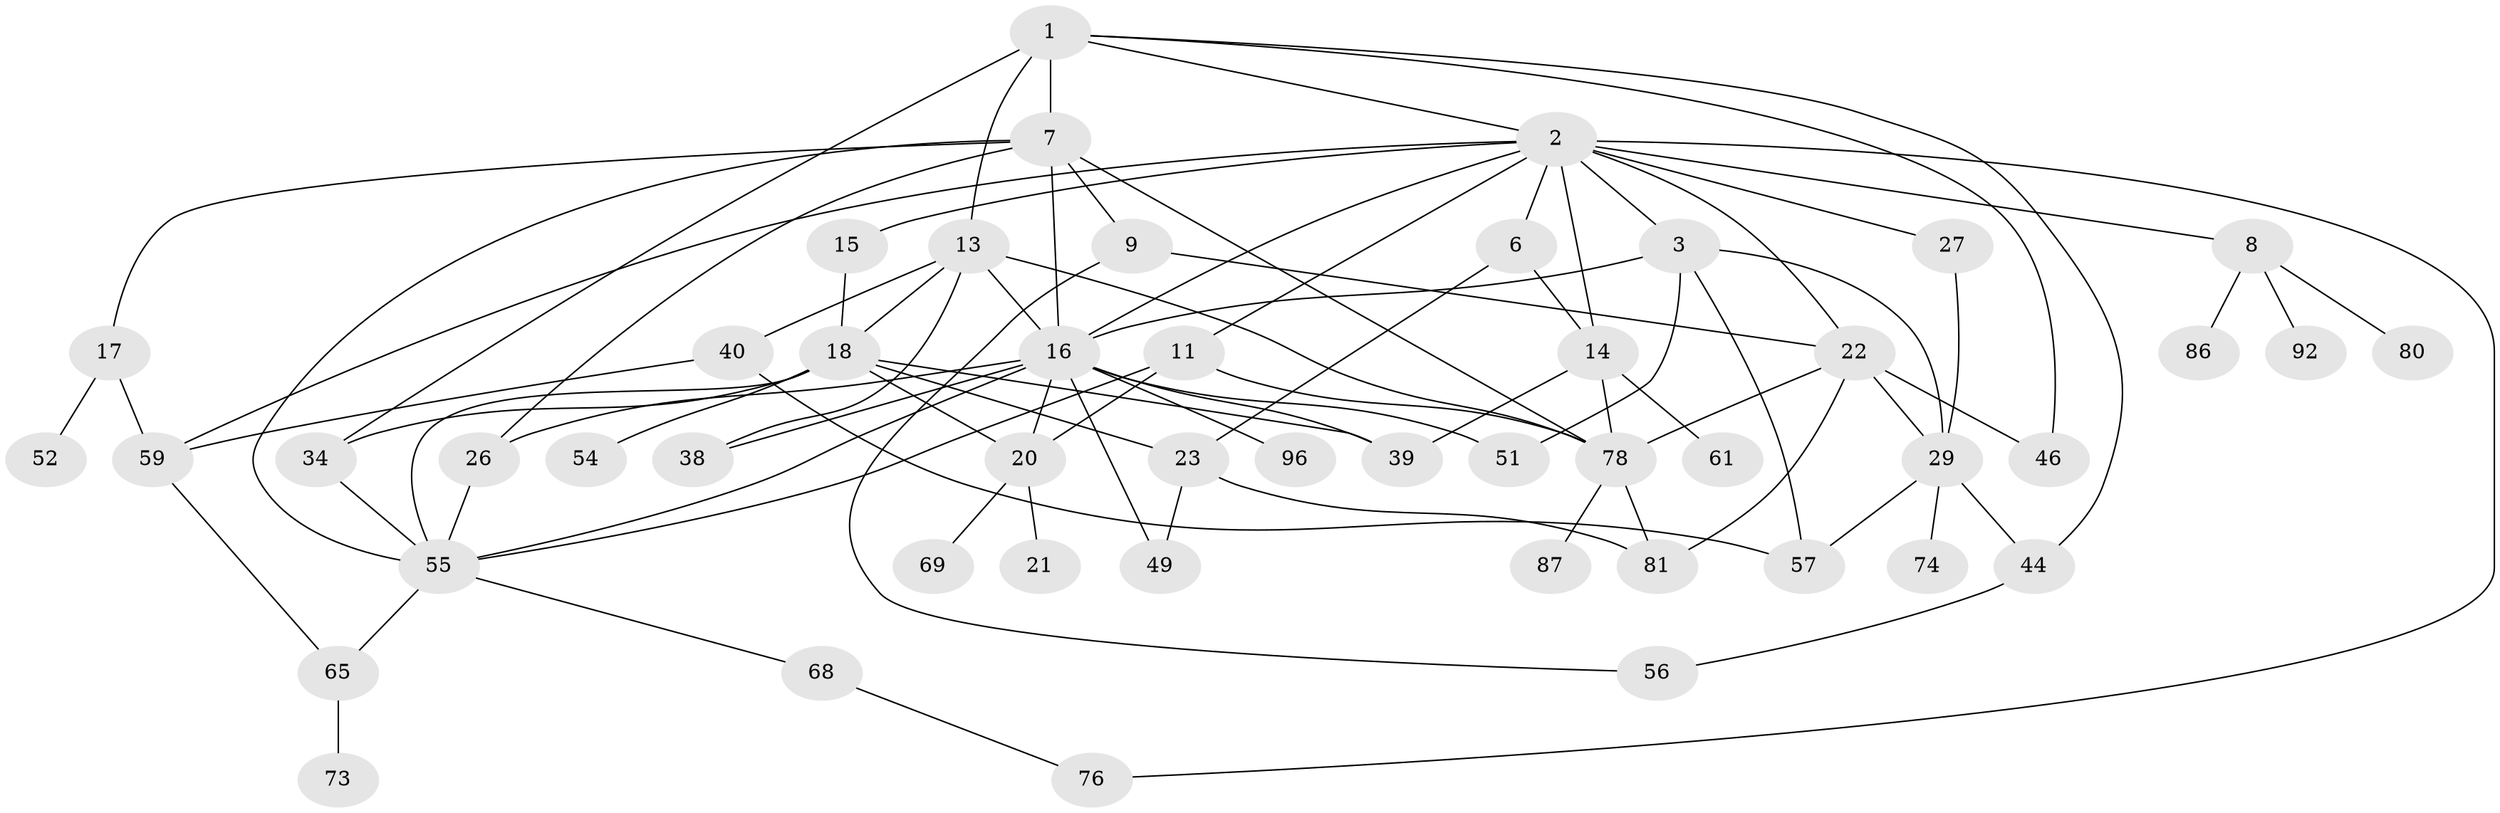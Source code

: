 // original degree distribution, {7: 0.030612244897959183, 4: 0.12244897959183673, 5: 0.08163265306122448, 6: 0.061224489795918366, 3: 0.21428571428571427, 2: 0.2653061224489796, 1: 0.22448979591836735}
// Generated by graph-tools (version 1.1) at 2025/13/03/09/25 04:13:25]
// undirected, 49 vertices, 86 edges
graph export_dot {
graph [start="1"]
  node [color=gray90,style=filled];
  1;
  2 [super="+36+4"];
  3 [super="+10"];
  6;
  7 [super="+41"];
  8;
  9;
  11 [super="+37+91"];
  13 [super="+32+28+72"];
  14 [super="+77+19"];
  15;
  16 [super="+25+67"];
  17 [super="+93+43"];
  18 [super="+24+85+47+31"];
  20 [super="+42"];
  21;
  22 [super="+58"];
  23 [super="+53+60"];
  26;
  27;
  29 [super="+30"];
  34 [super="+50"];
  38 [super="+90"];
  39;
  40 [super="+98"];
  44 [super="+71"];
  46;
  49;
  51;
  52 [super="+66"];
  54;
  55 [super="+62+83"];
  56;
  57;
  59;
  61;
  65;
  68;
  69;
  73;
  74;
  76 [super="+95"];
  78 [super="+82+89"];
  80;
  81;
  86;
  87;
  92;
  96;
  1 -- 2;
  1 -- 7;
  1 -- 13 [weight=2];
  1 -- 44;
  1 -- 46;
  1 -- 34;
  2 -- 3 [weight=2];
  2 -- 59;
  2 -- 6;
  2 -- 8;
  2 -- 11 [weight=2];
  2 -- 76;
  2 -- 14;
  2 -- 15;
  2 -- 22;
  2 -- 27;
  2 -- 16;
  3 -- 16;
  3 -- 29 [weight=2];
  3 -- 57;
  3 -- 51;
  6 -- 14;
  6 -- 23;
  7 -- 9;
  7 -- 17;
  7 -- 26;
  7 -- 78;
  7 -- 55;
  7 -- 16;
  8 -- 80;
  8 -- 86;
  8 -- 92;
  9 -- 22;
  9 -- 56;
  11 -- 20;
  11 -- 55;
  11 -- 78;
  13 -- 38;
  13 -- 40;
  13 -- 78;
  13 -- 16;
  13 -- 18;
  14 -- 61;
  14 -- 78;
  14 -- 39;
  15 -- 18;
  16 -- 49;
  16 -- 38;
  16 -- 96;
  16 -- 39;
  16 -- 51;
  16 -- 20 [weight=2];
  16 -- 55;
  16 -- 26;
  17 -- 52;
  17 -- 59;
  18 -- 34;
  18 -- 39;
  18 -- 20;
  18 -- 54;
  18 -- 23 [weight=2];
  18 -- 55;
  20 -- 21;
  20 -- 69;
  22 -- 81;
  22 -- 46;
  22 -- 29;
  22 -- 78;
  23 -- 49;
  23 -- 81;
  26 -- 55;
  27 -- 29;
  29 -- 57;
  29 -- 74;
  29 -- 44;
  34 -- 55;
  40 -- 57;
  40 -- 59;
  44 -- 56;
  55 -- 68;
  55 -- 65;
  59 -- 65;
  65 -- 73;
  68 -- 76;
  78 -- 81;
  78 -- 87;
}
